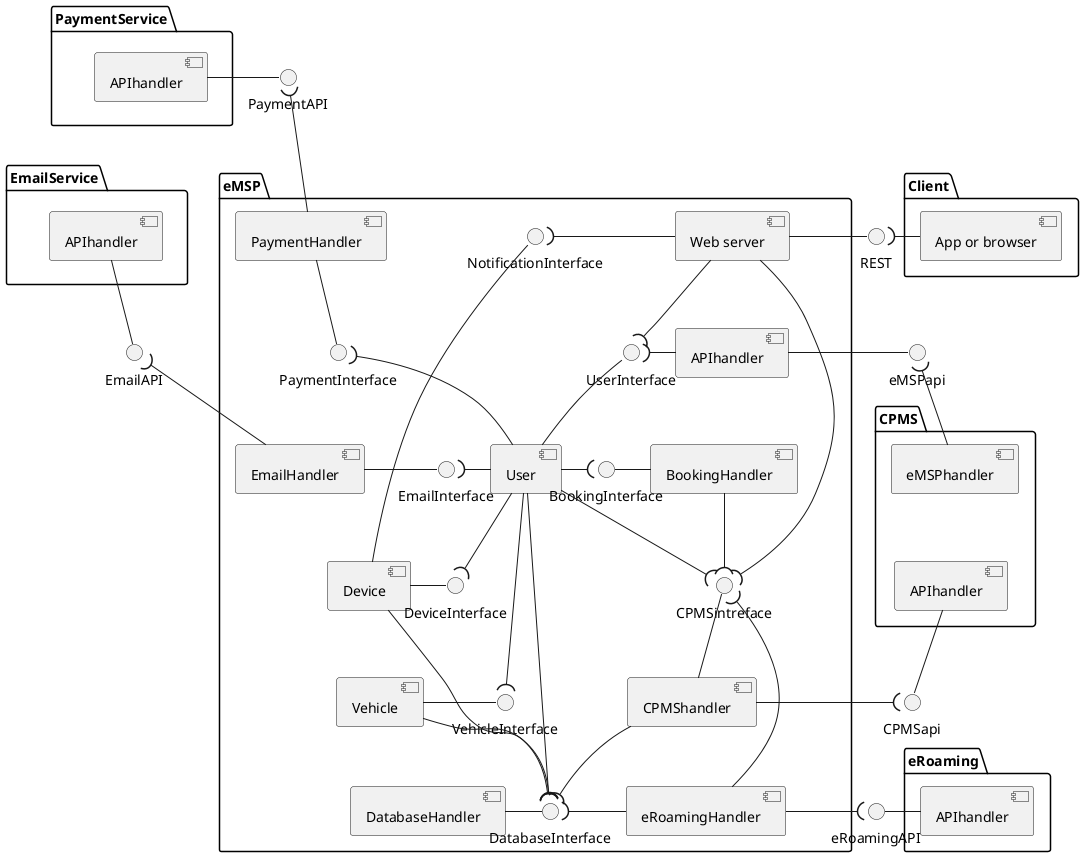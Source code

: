 @startuml emsp

' eMSP

package eMSP {

    [PaymentHandler] as payment
    [APIhandler] as apiHandler
    [CPMShandler] as cpms
    [BookingHandler] as booking
    [User] as user
    [Vehicle] as vehicle
    [Device] as device
    [eRoamingHandler] as eroaming
    [EmailHandler] as email
    [DatabaseHandler] as database
    [Web server] as web

    web --[hidden] apiHandler
    payment ---[hidden] email
    apiHandler --[hidden] booking
    email --[hidden] device
    email --[hidden] device
    email --[hidden] device
    device --[hidden] vehicle
    cpms --[hidden] eroaming

    () "NotificationInterface" as notificationInterface
    notificationInterface )- web
    notificationInterface -- device

    () "PaymentInterface" as paymentInterface
    payment -- paymentInterface
    paymentInterface )-- user

    () "UserInterface" as userInterface
    userInterface -- user
    web --( userInterface
    userInterface )- apiHandler

    () "EmailInterface" as emailInterface
    email - emailInterface
    emailInterface )- user

    () "CPMSintreface" as cpmsInterface
    cpmsInterface -- cpms
    booking --( cpmsInterface
    user --( cpmsInterface
    cpmsInterface )--- eroaming

    () "BookingInterface" as bookingInterface
    bookingInterface - booking
    user -( bookingInterface
    web --( cpmsInterface

    () "DeviceInterface" as deviceInterface
    device - deviceInterface
    user --( deviceInterface

    () "VehicleInterface" as vehicleInterface
    vehicle - vehicleInterface
    user ---( vehicleInterface

    () "DatabaseInterface" as dataInterface
    database - dataInterface
    dataInterface )- eroaming
    vehicle --( dataInterface
    device ---( dataInterface
    user ----( dataInterface
    cpms --( dataInterface

    emailInterface --[hidden] deviceInterface
}

' Payment service

package PaymentService {
    [APIhandler] as paymentHandler
}

' Email service

package EmailService {
    [APIhandler] as emailHandler
}

' eRoaming service

package eRoaming {
    [APIhandler] as eroamingHandler
}

' Client

package Client {
    [App or browser] as client
}

' CPMS

package CPMS {

    [APIhandler] as cpmsHandler
    [eMSPhandler] as emspHandler

    emspHandler --[hidden] cpmsHandler
}

' External interfaces

() "REST" as rest
web - rest
rest )- client

() "eMSPapi" as emspApi
apiHandler - emspApi
emspApi )-- emspHandler

() "CPMSapi" as cpmsApi
cpms -( cpmsApi
cpmsHandler -- cpmsApi

() "eRoamingAPI" as eroamingApi
eroaming -( eroamingApi
eroamingApi - eroamingHandler

() "PaymentAPI" as paymentApi
paymentApi - paymentHandler
paymentApi )-- payment

() "EmailAPI" as emailApi
emailApi )-- email
emailHandler -- emailApi

PaymentService --[hidden] EmailService

@enduml
